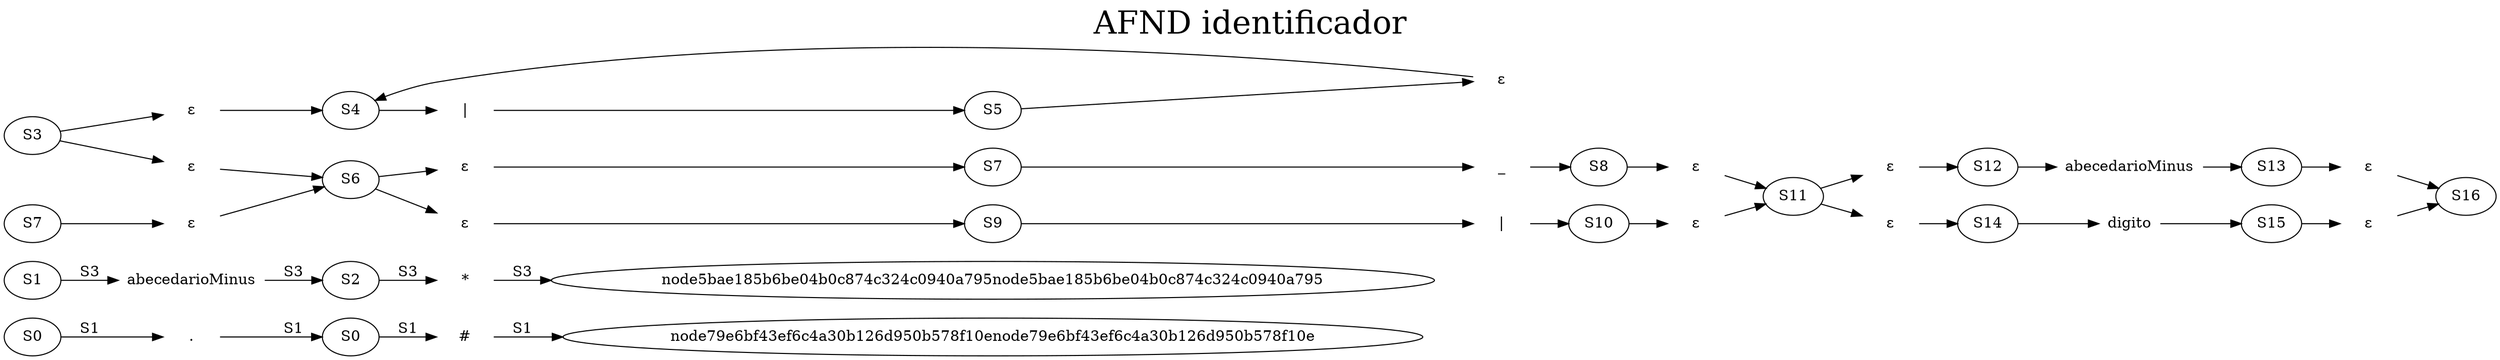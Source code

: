 digraph G{
 graph [dpi=1000];
 label=<AFND identificador>
 labelloc = t;
 fontsize = 30; rankdir=LR;

nodee993c77d5271418ebd17e0f8b74959f4[label="S0"]

node79e6bf43ef6c4a30b126d950b578f10e[label="S1"]

node1734b750657846ad9c3154ba31775c7e[label="." shape="none"]

node2bb01a5d0fd747a7a21b3650503694f0[label="#" shape="none"]

node5a2fc634f6564e79b900446266e5ec3c[label="S0"]

nodee993c77d5271418ebd17e0f8b74959f4 -> node1734b750657846ad9c3154ba31775c7e -> node5a2fc634f6564e79b900446266e5ec3c -> node2bb01a5d0fd747a7a21b3650503694f0 -> node79e6bf43ef6c4a30b126d950b578f10enode79e6bf43ef6c4a30b126d950b578f10e[label="S1"]

node5bae185b6be04b0c874c324c0940a795[label="S3"]

nodef03ce814aef04d81aaaf1ba152b0f86a[label="abecedarioMinus" shape="none"]

node65c8de72fd804490a7bba88d93063dff[label="*" shape="none"]

node5e9a73fcca2541509a70c3d2c8a108ea[label="S2"]

node79e6bf43ef6c4a30b126d950b578f10e -> nodef03ce814aef04d81aaaf1ba152b0f86a -> node5e9a73fcca2541509a70c3d2c8a108ea -> node65c8de72fd804490a7bba88d93063dff -> node5bae185b6be04b0c874c324c0940a795node5bae185b6be04b0c874c324c0940a795[label="S3"]

node5d45472f156c4160aeb25b6266cce5c7[label="S6"]

node48515cd89cf64223accfdcbb6977f293[label="ε" shape="none"]

nodeb72f88adb5ea4eeab45c8bf5cc7a6358[label="ε" shape="none"]

node29403f24afa848328cddb8d210363a94[label="ε" shape="none"]

node278b27c026da481ca6812d35bd33a46d[label="ε" shape="none"]

nodebf3e52fc86694f32a3873e1b6ce9bf94[label="|" shape="none"]

nodefbbe4edcbb744398aed6b0f3b7f01eb7[label="S4"]

node3d28754edb1f45e0ac8c2856c3ad506b[label="S5"]

node5bae185b6be04b0c874c324c0940a795 -> node48515cd89cf64223accfdcbb6977f293 -> nodefbbe4edcbb744398aed6b0f3b7f01eb7 -> nodebf3e52fc86694f32a3873e1b6ce9bf94 -> node3d28754edb1f45e0ac8c2856c3ad506b -> nodeb72f88adb5ea4eeab45c8bf5cc7a6358 -> nodefbbe4edcbb744398aed6b0f3b7f01eb7;
node5bae185b6be04b0c874c324c0940a795 -> node29403f24afa848328cddb8d210363a94 -> node5d45472f156c4160aeb25b6266cce5c7;
S7 -> node278b27c026da481ca6812d35bd33a46d -> node5d45472f156c4160aeb25b6266cce5c7;
node5d45472f156c4160aeb25b6266cce5c7[label="S6"]

node79f0c470691d442fb614884a6b723317[label="S11"]

node7d2f26d74fe8493190f140fcc2a9e404[label="ε" shape="none"]

nodea7cde06ea6a04ea297bbd45b6bd47cc5[label="ε" shape="none"]

node289ad37c660f49608b729c252be9e090[label="ε" shape="none"]

node9aa04ff4986b409fbfe59cc21720f238[label="ε" shape="none"]

nodeffe0da9c2ce541eb8c9da026bf907186[label="_" shape="none"]

node40f5c9be770f4bb8b86ee32dd01d9d38[label="|" shape="none"]

nodeaf27b8634e824e55893ace25a1094c13[label="S7"]

nodea5d1dacec896420db8fe11f06846f9f4[label="S8"]

nodeb72cc1827c374c498150a81fe91a74fc[label="S9"]

node644faa68b03641c1a8bad67e46e201c2[label="S10"]

node5d45472f156c4160aeb25b6266cce5c7 -> node7d2f26d74fe8493190f140fcc2a9e404 -> nodeaf27b8634e824e55893ace25a1094c13 -> nodeffe0da9c2ce541eb8c9da026bf907186 -> nodea5d1dacec896420db8fe11f06846f9f4 -> nodea7cde06ea6a04ea297bbd45b6bd47cc5 -> node79f0c470691d442fb614884a6b723317;
node5d45472f156c4160aeb25b6266cce5c7 -> node289ad37c660f49608b729c252be9e090 -> nodeb72cc1827c374c498150a81fe91a74fc -> node40f5c9be770f4bb8b86ee32dd01d9d38 -> node644faa68b03641c1a8bad67e46e201c2 -> node9aa04ff4986b409fbfe59cc21720f238 -> node79f0c470691d442fb614884a6b723317;
node79f0c470691d442fb614884a6b723317[label="S11"]

node15a3f07bfbc04ceea89da39a8f1ed582[label="S16"]

node33a19b4487624774914650adbe942748[label="ε" shape="none"]

nodee9d6a1d05ad144a49953a2958d2e5c23[label="ε" shape="none"]

node5f95b97c2d33407a80b21c2aa308a4ba[label="ε" shape="none"]

node54e87bb7849244ba925f96925a11f20c[label="ε" shape="none"]

nodeb6ec503ee291401384057d63131d8b9d[label="abecedarioMinus" shape="none"]

node085abc8cd02f4bd18188bf4b54901f71[label="digito" shape="none"]

nodeade84d23317249db86709d5914189e99[label="S12"]

node5f19e11db9674aa5914046ea9ad16af0[label="S13"]

node4a47f408f5ce40f1926a4250d1a73280[label="S14"]

nodea39eb87989134d85b0b34e8a4ce65ef3[label="S15"]

node79f0c470691d442fb614884a6b723317 -> node33a19b4487624774914650adbe942748 -> nodeade84d23317249db86709d5914189e99 -> nodeb6ec503ee291401384057d63131d8b9d -> node5f19e11db9674aa5914046ea9ad16af0 -> nodee9d6a1d05ad144a49953a2958d2e5c23 -> node15a3f07bfbc04ceea89da39a8f1ed582;
node79f0c470691d442fb614884a6b723317 -> node5f95b97c2d33407a80b21c2aa308a4ba -> node4a47f408f5ce40f1926a4250d1a73280 -> node085abc8cd02f4bd18188bf4b54901f71 -> nodea39eb87989134d85b0b34e8a4ce65ef3 -> node54e87bb7849244ba925f96925a11f20c -> node15a3f07bfbc04ceea89da39a8f1ed582;
}